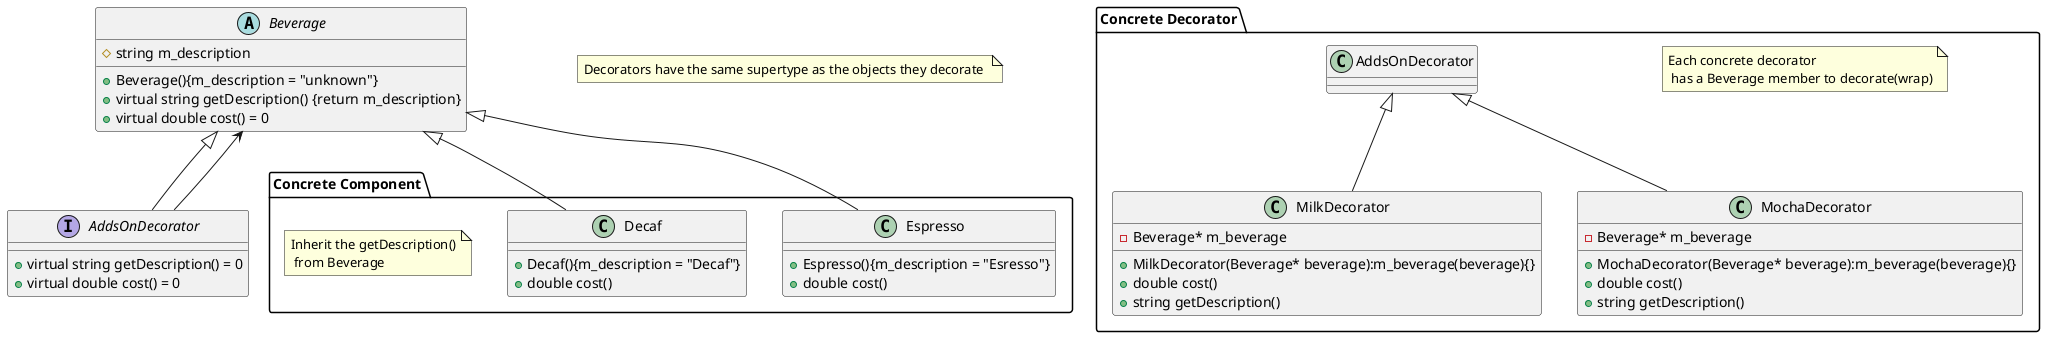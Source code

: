 @startuml Decorator Pattern

abstract Beverage{
    # string m_description 
    + Beverage(){m_description = "unknown"}
    + virtual string getDescription() {return m_description}
    + virtual double cost() = 0
}
note "Decorators have the same supertype as the objects they decorate " as N3

Interface AddsOnDecorator{
    + virtual string getDescription() = 0
    + virtual double cost() = 0
}


Beverage <|-- AddsOnDecorator
Beverage <-- AddsOnDecorator
package "Concrete Component"{
class Espresso {
    + Espresso(){m_description = "Esresso"}
    + double cost()
}

class Decaf {
    + Decaf(){m_description = "Decaf"}
    + double cost()
}
note "Inherit the getDescription()\n from Beverage" as N1

}
Beverage <|-- Espresso
Beverage <|-- Decaf
package "Concrete Decorator"{
note "Each concrete decorator\n has a Beverage member to decorate(wrap)" as N2

class MilkDecorator extends AddsOnDecorator{
    - Beverage* m_beverage
    + MilkDecorator(Beverage* beverage):m_beverage(beverage){}
    + double cost()
    + string getDescription()
}
class MochaDecorator extends AddsOnDecorator{
    - Beverage* m_beverage
    + MochaDecorator(Beverage* beverage):m_beverage(beverage){}
    + double cost()
    + string getDescription()
}
}
@enduml